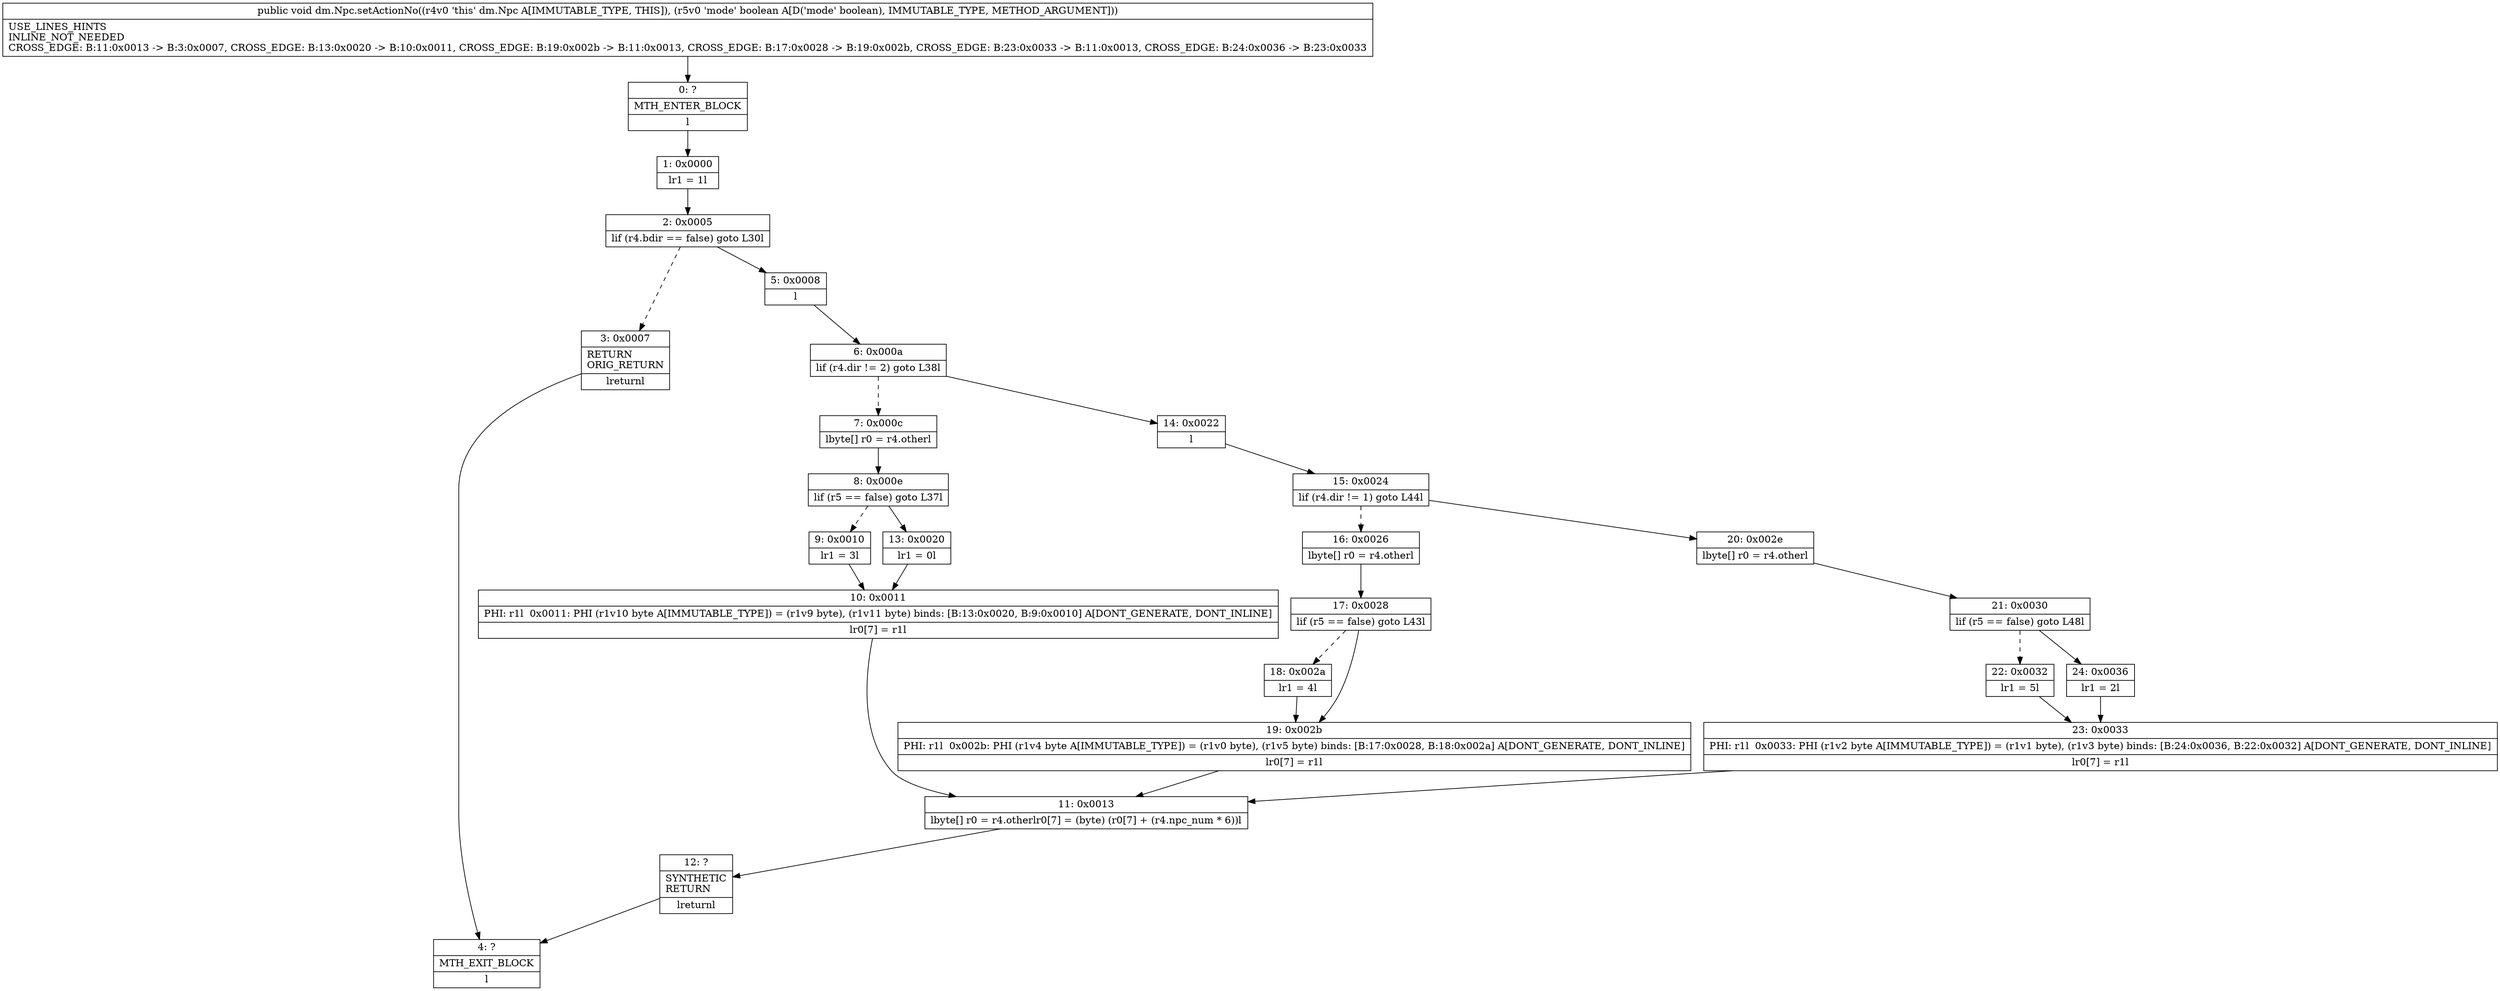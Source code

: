 digraph "CFG fordm.Npc.setActionNo(Z)V" {
Node_0 [shape=record,label="{0\:\ ?|MTH_ENTER_BLOCK\l|l}"];
Node_1 [shape=record,label="{1\:\ 0x0000|lr1 = 1l}"];
Node_2 [shape=record,label="{2\:\ 0x0005|lif (r4.bdir == false) goto L30l}"];
Node_3 [shape=record,label="{3\:\ 0x0007|RETURN\lORIG_RETURN\l|lreturnl}"];
Node_4 [shape=record,label="{4\:\ ?|MTH_EXIT_BLOCK\l|l}"];
Node_5 [shape=record,label="{5\:\ 0x0008|l}"];
Node_6 [shape=record,label="{6\:\ 0x000a|lif (r4.dir != 2) goto L38l}"];
Node_7 [shape=record,label="{7\:\ 0x000c|lbyte[] r0 = r4.otherl}"];
Node_8 [shape=record,label="{8\:\ 0x000e|lif (r5 == false) goto L37l}"];
Node_9 [shape=record,label="{9\:\ 0x0010|lr1 = 3l}"];
Node_10 [shape=record,label="{10\:\ 0x0011|PHI: r1l  0x0011: PHI (r1v10 byte A[IMMUTABLE_TYPE]) = (r1v9 byte), (r1v11 byte) binds: [B:13:0x0020, B:9:0x0010] A[DONT_GENERATE, DONT_INLINE]\l|lr0[7] = r1l}"];
Node_11 [shape=record,label="{11\:\ 0x0013|lbyte[] r0 = r4.otherlr0[7] = (byte) (r0[7] + (r4.npc_num * 6))l}"];
Node_12 [shape=record,label="{12\:\ ?|SYNTHETIC\lRETURN\l|lreturnl}"];
Node_13 [shape=record,label="{13\:\ 0x0020|lr1 = 0l}"];
Node_14 [shape=record,label="{14\:\ 0x0022|l}"];
Node_15 [shape=record,label="{15\:\ 0x0024|lif (r4.dir != 1) goto L44l}"];
Node_16 [shape=record,label="{16\:\ 0x0026|lbyte[] r0 = r4.otherl}"];
Node_17 [shape=record,label="{17\:\ 0x0028|lif (r5 == false) goto L43l}"];
Node_18 [shape=record,label="{18\:\ 0x002a|lr1 = 4l}"];
Node_19 [shape=record,label="{19\:\ 0x002b|PHI: r1l  0x002b: PHI (r1v4 byte A[IMMUTABLE_TYPE]) = (r1v0 byte), (r1v5 byte) binds: [B:17:0x0028, B:18:0x002a] A[DONT_GENERATE, DONT_INLINE]\l|lr0[7] = r1l}"];
Node_20 [shape=record,label="{20\:\ 0x002e|lbyte[] r0 = r4.otherl}"];
Node_21 [shape=record,label="{21\:\ 0x0030|lif (r5 == false) goto L48l}"];
Node_22 [shape=record,label="{22\:\ 0x0032|lr1 = 5l}"];
Node_23 [shape=record,label="{23\:\ 0x0033|PHI: r1l  0x0033: PHI (r1v2 byte A[IMMUTABLE_TYPE]) = (r1v1 byte), (r1v3 byte) binds: [B:24:0x0036, B:22:0x0032] A[DONT_GENERATE, DONT_INLINE]\l|lr0[7] = r1l}"];
Node_24 [shape=record,label="{24\:\ 0x0036|lr1 = 2l}"];
MethodNode[shape=record,label="{public void dm.Npc.setActionNo((r4v0 'this' dm.Npc A[IMMUTABLE_TYPE, THIS]), (r5v0 'mode' boolean A[D('mode' boolean), IMMUTABLE_TYPE, METHOD_ARGUMENT]))  | USE_LINES_HINTS\lINLINE_NOT_NEEDED\lCROSS_EDGE: B:11:0x0013 \-\> B:3:0x0007, CROSS_EDGE: B:13:0x0020 \-\> B:10:0x0011, CROSS_EDGE: B:19:0x002b \-\> B:11:0x0013, CROSS_EDGE: B:17:0x0028 \-\> B:19:0x002b, CROSS_EDGE: B:23:0x0033 \-\> B:11:0x0013, CROSS_EDGE: B:24:0x0036 \-\> B:23:0x0033\l}"];
MethodNode -> Node_0;
Node_0 -> Node_1;
Node_1 -> Node_2;
Node_2 -> Node_3[style=dashed];
Node_2 -> Node_5;
Node_3 -> Node_4;
Node_5 -> Node_6;
Node_6 -> Node_7[style=dashed];
Node_6 -> Node_14;
Node_7 -> Node_8;
Node_8 -> Node_9[style=dashed];
Node_8 -> Node_13;
Node_9 -> Node_10;
Node_10 -> Node_11;
Node_11 -> Node_12;
Node_12 -> Node_4;
Node_13 -> Node_10;
Node_14 -> Node_15;
Node_15 -> Node_16[style=dashed];
Node_15 -> Node_20;
Node_16 -> Node_17;
Node_17 -> Node_18[style=dashed];
Node_17 -> Node_19;
Node_18 -> Node_19;
Node_19 -> Node_11;
Node_20 -> Node_21;
Node_21 -> Node_22[style=dashed];
Node_21 -> Node_24;
Node_22 -> Node_23;
Node_23 -> Node_11;
Node_24 -> Node_23;
}

